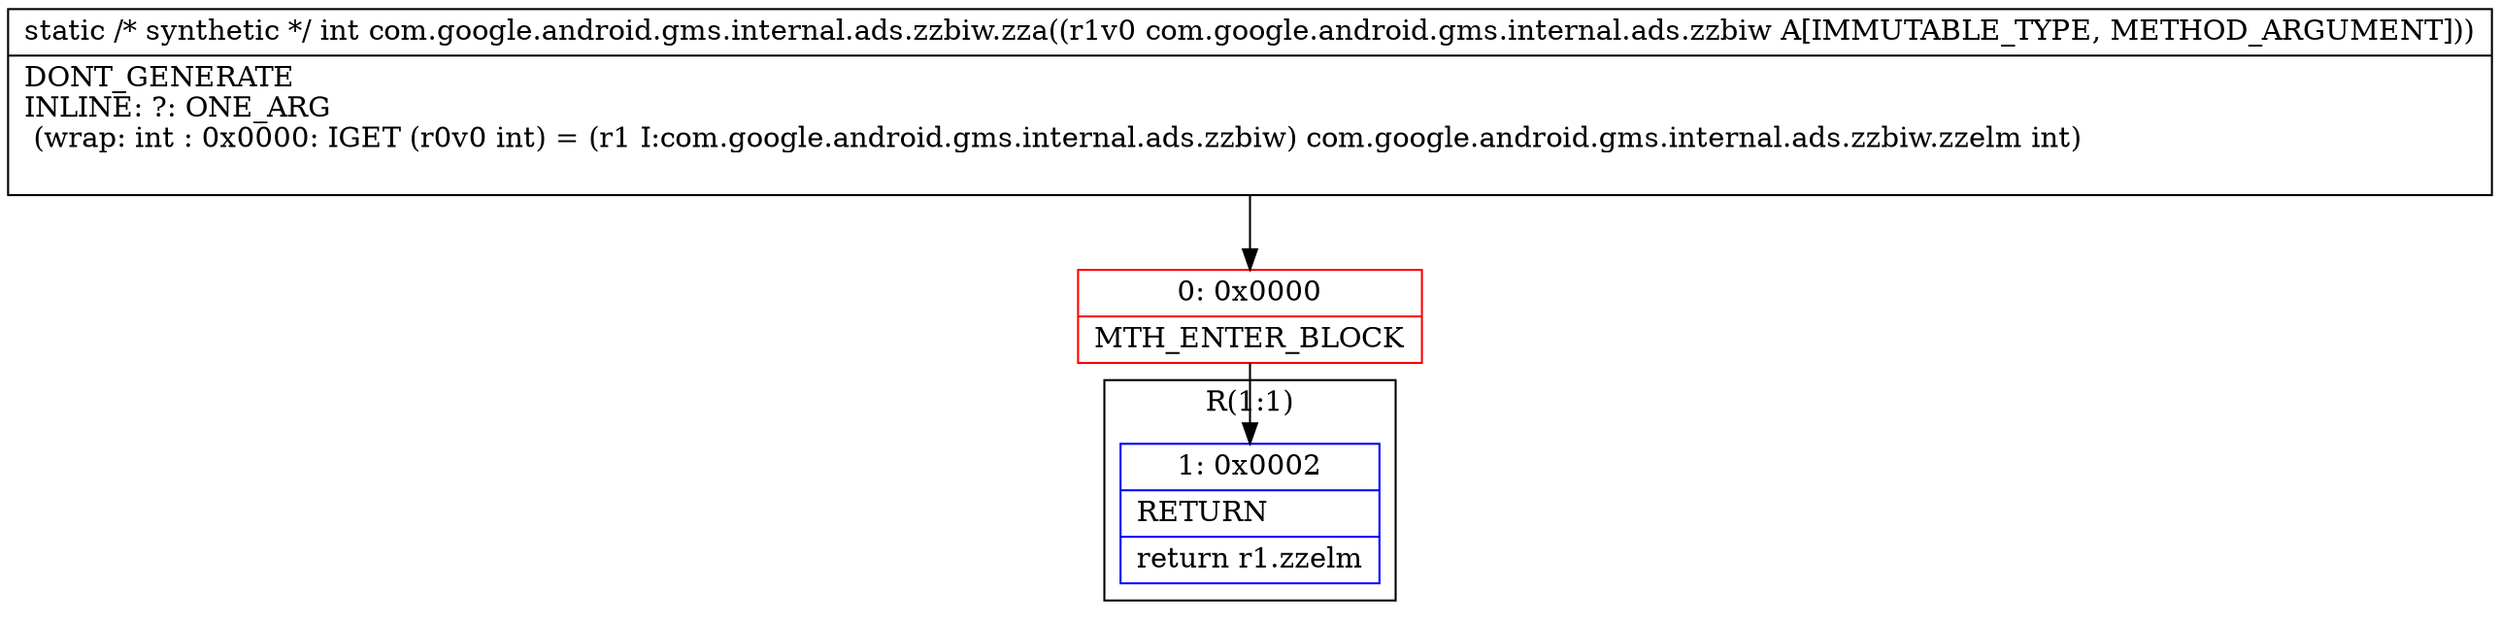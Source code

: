 digraph "CFG forcom.google.android.gms.internal.ads.zzbiw.zza(Lcom\/google\/android\/gms\/internal\/ads\/zzbiw;)I" {
subgraph cluster_Region_174148573 {
label = "R(1:1)";
node [shape=record,color=blue];
Node_1 [shape=record,label="{1\:\ 0x0002|RETURN\l|return r1.zzelm\l}"];
}
Node_0 [shape=record,color=red,label="{0\:\ 0x0000|MTH_ENTER_BLOCK\l}"];
MethodNode[shape=record,label="{static \/* synthetic *\/ int com.google.android.gms.internal.ads.zzbiw.zza((r1v0 com.google.android.gms.internal.ads.zzbiw A[IMMUTABLE_TYPE, METHOD_ARGUMENT]))  | DONT_GENERATE\lINLINE: ?: ONE_ARG  \l  (wrap: int : 0x0000: IGET  (r0v0 int) = (r1 I:com.google.android.gms.internal.ads.zzbiw) com.google.android.gms.internal.ads.zzbiw.zzelm int)\l\l}"];
MethodNode -> Node_0;
Node_0 -> Node_1;
}

